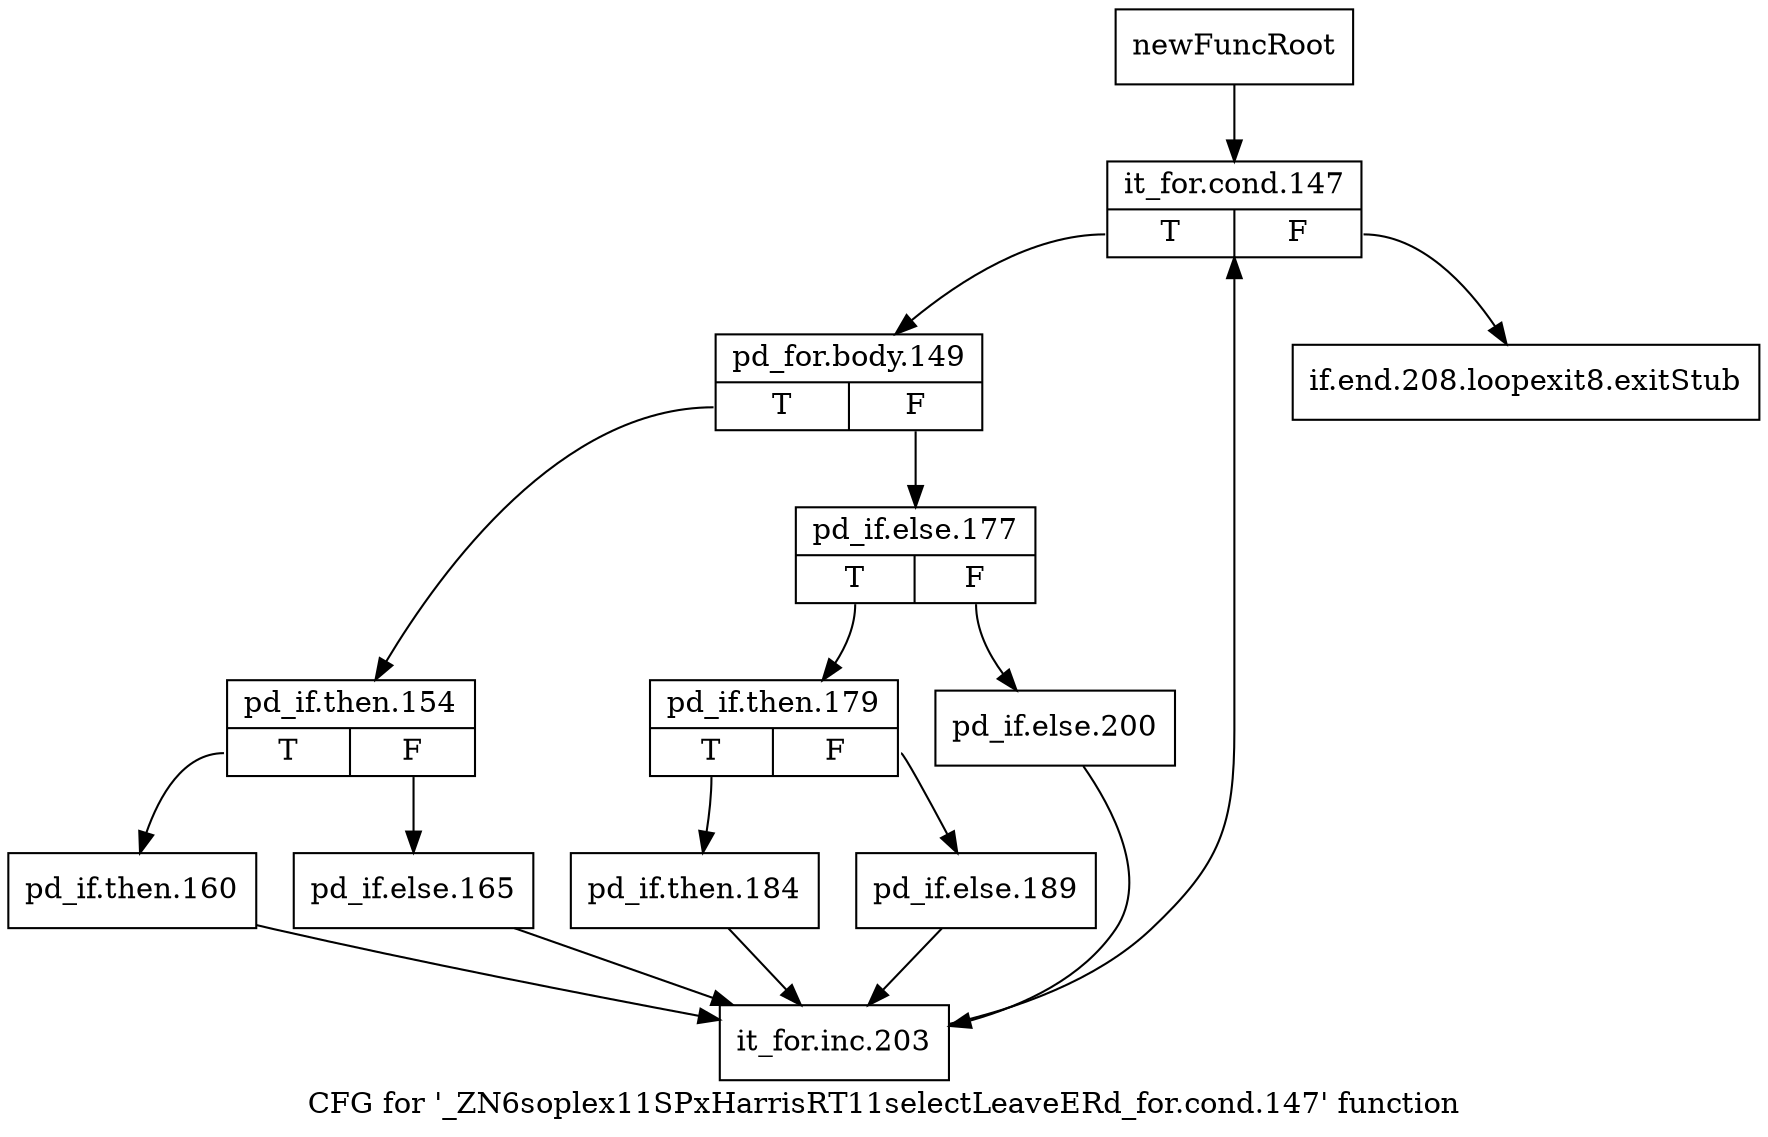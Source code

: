 digraph "CFG for '_ZN6soplex11SPxHarrisRT11selectLeaveERd_for.cond.147' function" {
	label="CFG for '_ZN6soplex11SPxHarrisRT11selectLeaveERd_for.cond.147' function";

	Node0x2e074c0 [shape=record,label="{newFuncRoot}"];
	Node0x2e074c0 -> Node0x2e07560;
	Node0x2e07510 [shape=record,label="{if.end.208.loopexit8.exitStub}"];
	Node0x2e07560 [shape=record,label="{it_for.cond.147|{<s0>T|<s1>F}}"];
	Node0x2e07560:s0 -> Node0x2e075b0;
	Node0x2e07560:s1 -> Node0x2e07510;
	Node0x2e075b0 [shape=record,label="{pd_for.body.149|{<s0>T|<s1>F}}"];
	Node0x2e075b0:s0 -> Node0x2e07790;
	Node0x2e075b0:s1 -> Node0x2e07600;
	Node0x2e07600 [shape=record,label="{pd_if.else.177|{<s0>T|<s1>F}}"];
	Node0x2e07600:s0 -> Node0x2e076a0;
	Node0x2e07600:s1 -> Node0x2e07650;
	Node0x2e07650 [shape=record,label="{pd_if.else.200}"];
	Node0x2e07650 -> Node0x2e07880;
	Node0x2e076a0 [shape=record,label="{pd_if.then.179|{<s0>T|<s1>F}}"];
	Node0x2e076a0:s0 -> Node0x2e07740;
	Node0x2e076a0:s1 -> Node0x2e076f0;
	Node0x2e076f0 [shape=record,label="{pd_if.else.189}"];
	Node0x2e076f0 -> Node0x2e07880;
	Node0x2e07740 [shape=record,label="{pd_if.then.184}"];
	Node0x2e07740 -> Node0x2e07880;
	Node0x2e07790 [shape=record,label="{pd_if.then.154|{<s0>T|<s1>F}}"];
	Node0x2e07790:s0 -> Node0x2e07830;
	Node0x2e07790:s1 -> Node0x2e077e0;
	Node0x2e077e0 [shape=record,label="{pd_if.else.165}"];
	Node0x2e077e0 -> Node0x2e07880;
	Node0x2e07830 [shape=record,label="{pd_if.then.160}"];
	Node0x2e07830 -> Node0x2e07880;
	Node0x2e07880 [shape=record,label="{it_for.inc.203}"];
	Node0x2e07880 -> Node0x2e07560;
}
